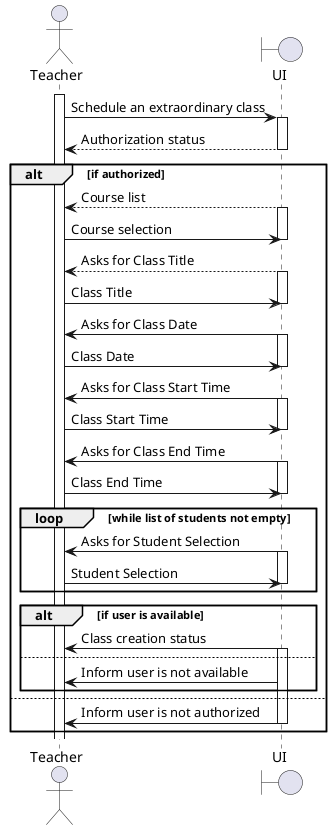 @startuml
actor Teacher as Actor
boundary UI

activate Actor

Actor -> UI: Schedule an extraordinary class
activate UI
UI --> Actor: Authorization status
deactivate UI
alt if authorized
    UI --> Actor: Course list
    activate UI
    Actor -> UI: Course selection
    deactivate UI
    UI --> Actor: Asks for Class Title
    activate UI
    Actor -> UI: Class Title
    deactivate UI

    UI -> Actor: Asks for Class Date
    activate UI
    Actor -> UI: Class Date
    deactivate UI
    UI -> Actor: Asks for Class Start Time
    activate UI
    Actor -> UI: Class Start Time
    deactivate UI
    UI -> Actor: Asks for Class End Time
    activate UI
    Actor -> UI: Class End Time
    deactivate UI
    loop while list of students not empty
    UI -> Actor: Asks for Student Selection
    activate UI
    Actor -> UI: Student Selection
    deactivate UI
    end
    alt if user is available

        UI -> Actor: Class creation status
        activate UI
    else
        UI -> Actor: Inform user is not available
    end
else
    UI -> Actor: Inform user is not authorized
    deactivate UI
end

@enduml
